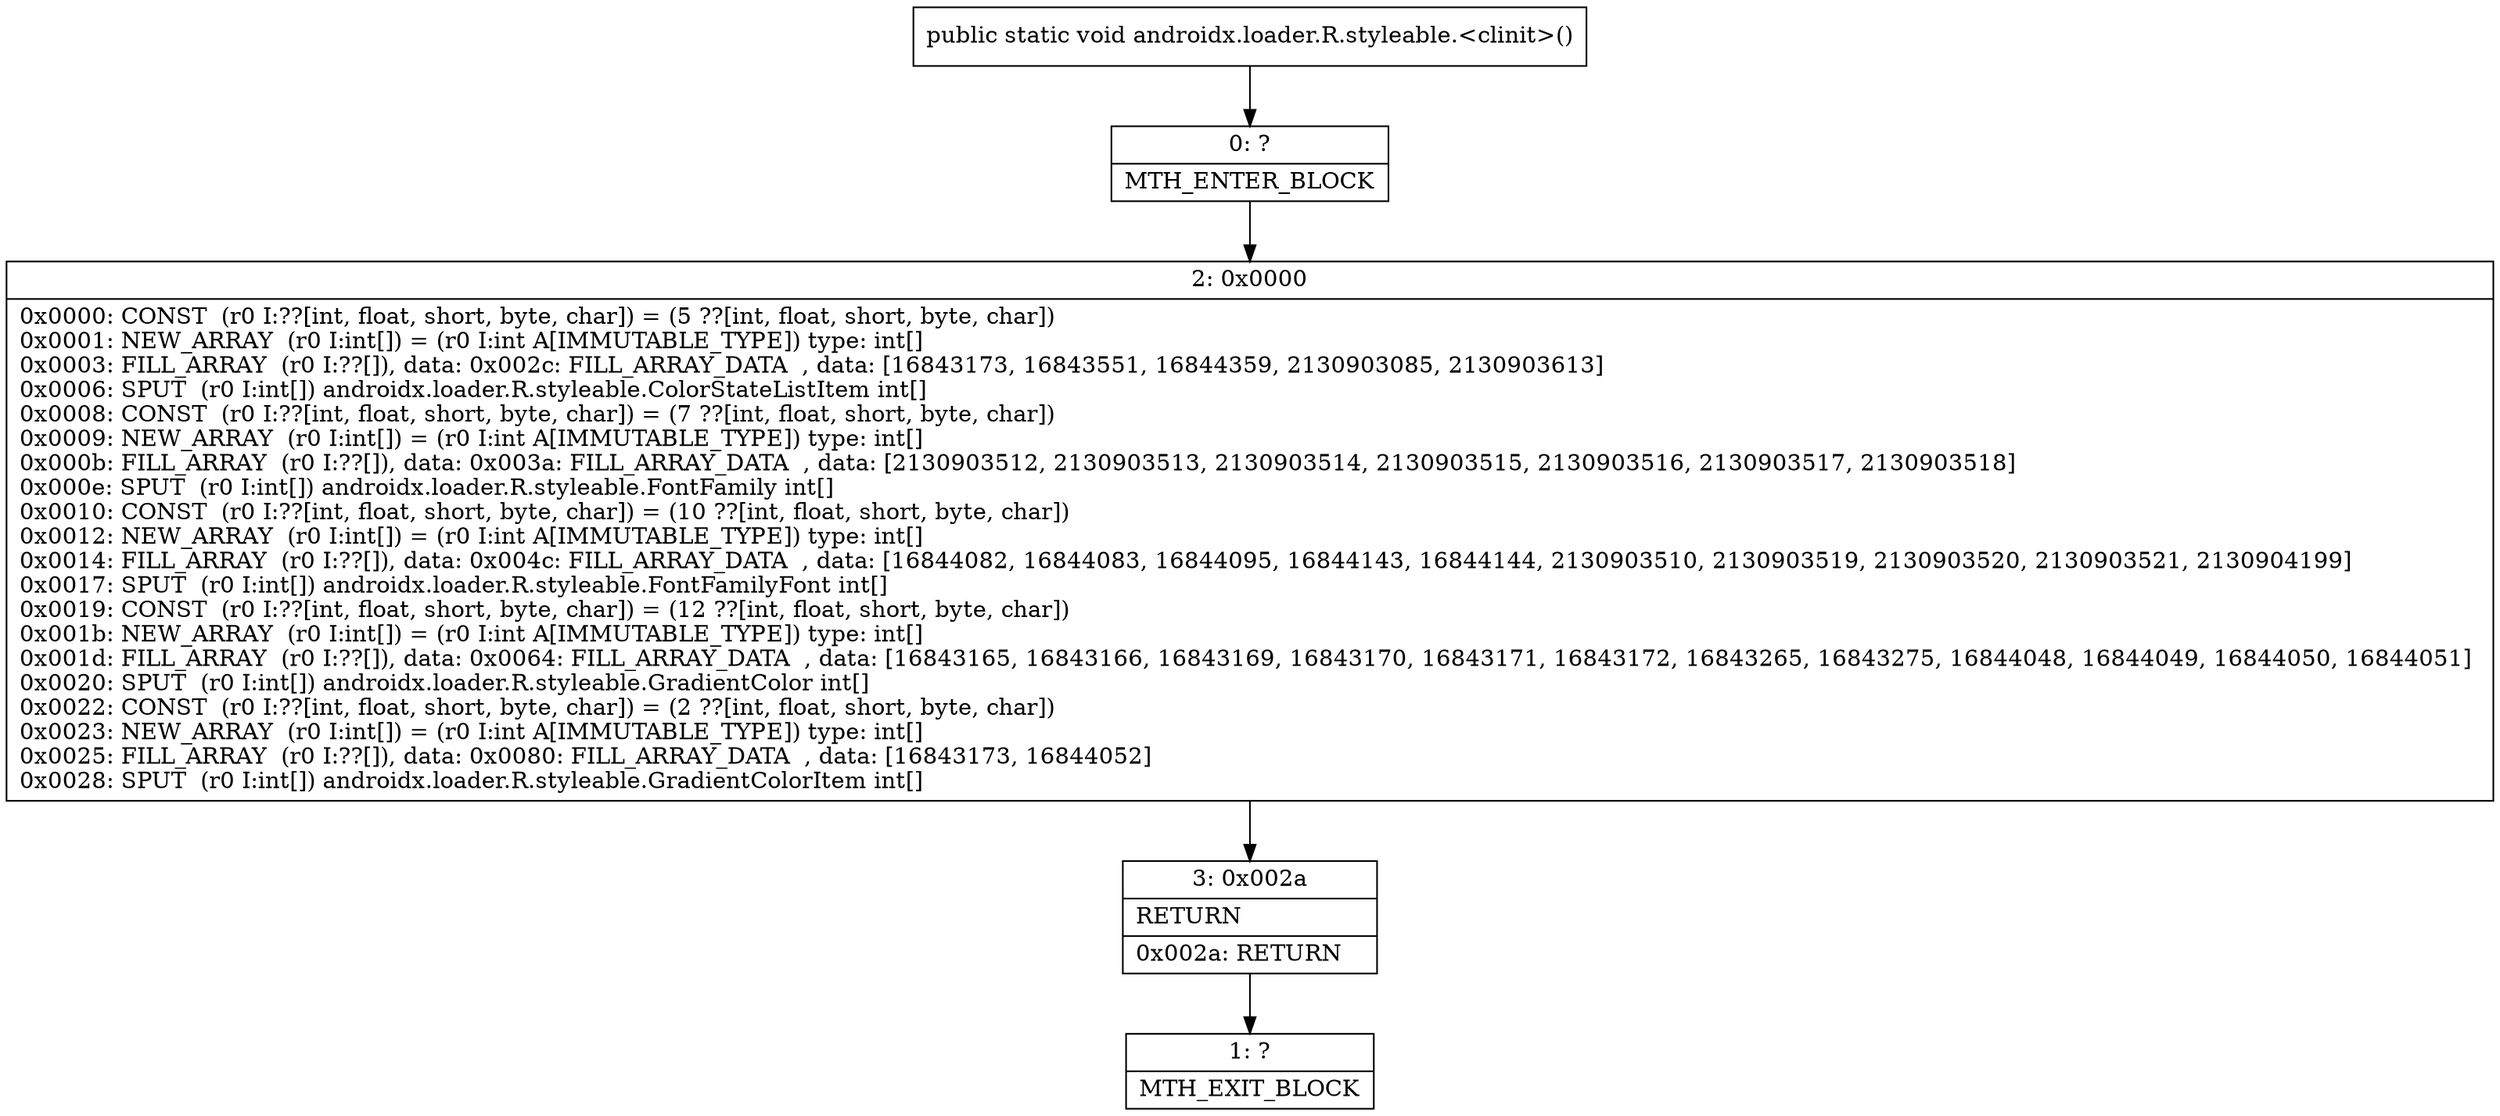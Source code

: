 digraph "CFG forandroidx.loader.R.styleable.\<clinit\>()V" {
Node_0 [shape=record,label="{0\:\ ?|MTH_ENTER_BLOCK\l}"];
Node_2 [shape=record,label="{2\:\ 0x0000|0x0000: CONST  (r0 I:??[int, float, short, byte, char]) = (5 ??[int, float, short, byte, char]) \l0x0001: NEW_ARRAY  (r0 I:int[]) = (r0 I:int A[IMMUTABLE_TYPE]) type: int[] \l0x0003: FILL_ARRAY  (r0 I:??[]), data: 0x002c: FILL_ARRAY_DATA  , data: [16843173, 16843551, 16844359, 2130903085, 2130903613] \l0x0006: SPUT  (r0 I:int[]) androidx.loader.R.styleable.ColorStateListItem int[] \l0x0008: CONST  (r0 I:??[int, float, short, byte, char]) = (7 ??[int, float, short, byte, char]) \l0x0009: NEW_ARRAY  (r0 I:int[]) = (r0 I:int A[IMMUTABLE_TYPE]) type: int[] \l0x000b: FILL_ARRAY  (r0 I:??[]), data: 0x003a: FILL_ARRAY_DATA  , data: [2130903512, 2130903513, 2130903514, 2130903515, 2130903516, 2130903517, 2130903518] \l0x000e: SPUT  (r0 I:int[]) androidx.loader.R.styleable.FontFamily int[] \l0x0010: CONST  (r0 I:??[int, float, short, byte, char]) = (10 ??[int, float, short, byte, char]) \l0x0012: NEW_ARRAY  (r0 I:int[]) = (r0 I:int A[IMMUTABLE_TYPE]) type: int[] \l0x0014: FILL_ARRAY  (r0 I:??[]), data: 0x004c: FILL_ARRAY_DATA  , data: [16844082, 16844083, 16844095, 16844143, 16844144, 2130903510, 2130903519, 2130903520, 2130903521, 2130904199] \l0x0017: SPUT  (r0 I:int[]) androidx.loader.R.styleable.FontFamilyFont int[] \l0x0019: CONST  (r0 I:??[int, float, short, byte, char]) = (12 ??[int, float, short, byte, char]) \l0x001b: NEW_ARRAY  (r0 I:int[]) = (r0 I:int A[IMMUTABLE_TYPE]) type: int[] \l0x001d: FILL_ARRAY  (r0 I:??[]), data: 0x0064: FILL_ARRAY_DATA  , data: [16843165, 16843166, 16843169, 16843170, 16843171, 16843172, 16843265, 16843275, 16844048, 16844049, 16844050, 16844051] \l0x0020: SPUT  (r0 I:int[]) androidx.loader.R.styleable.GradientColor int[] \l0x0022: CONST  (r0 I:??[int, float, short, byte, char]) = (2 ??[int, float, short, byte, char]) \l0x0023: NEW_ARRAY  (r0 I:int[]) = (r0 I:int A[IMMUTABLE_TYPE]) type: int[] \l0x0025: FILL_ARRAY  (r0 I:??[]), data: 0x0080: FILL_ARRAY_DATA  , data: [16843173, 16844052] \l0x0028: SPUT  (r0 I:int[]) androidx.loader.R.styleable.GradientColorItem int[] \l}"];
Node_3 [shape=record,label="{3\:\ 0x002a|RETURN\l|0x002a: RETURN   \l}"];
Node_1 [shape=record,label="{1\:\ ?|MTH_EXIT_BLOCK\l}"];
MethodNode[shape=record,label="{public static void androidx.loader.R.styleable.\<clinit\>() }"];
MethodNode -> Node_0;Node_0 -> Node_2;
Node_2 -> Node_3;
Node_3 -> Node_1;
}

